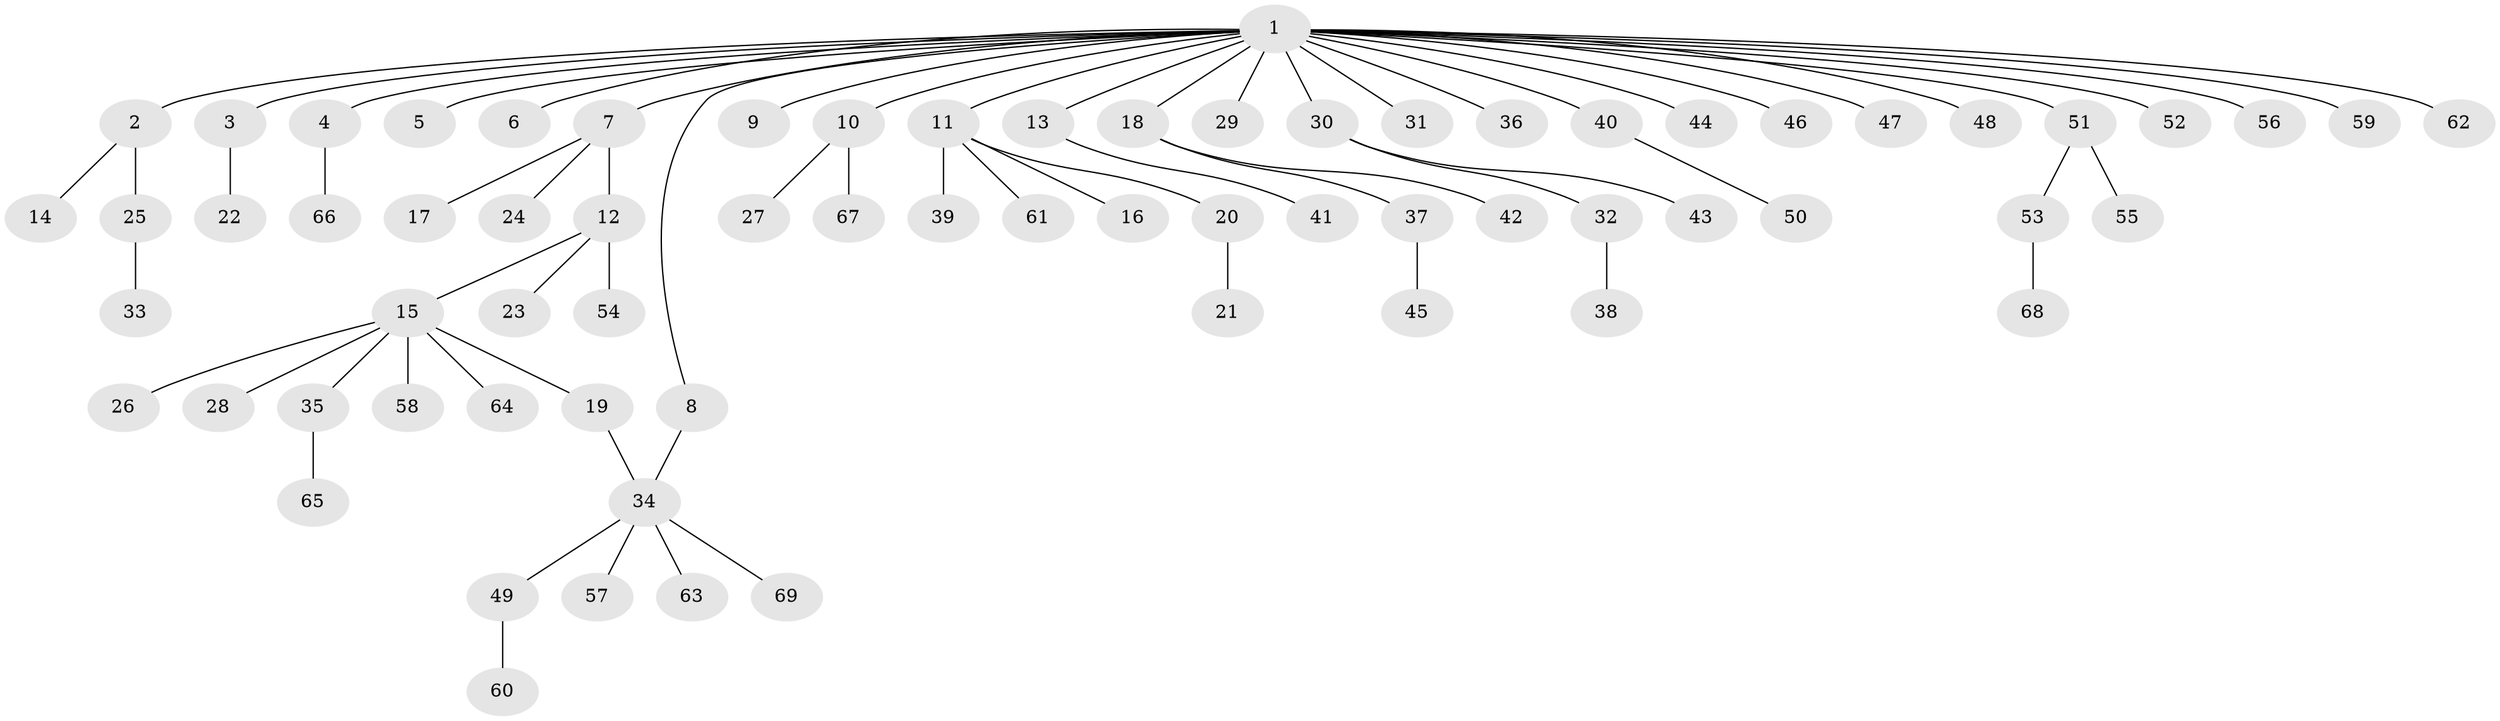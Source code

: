 // Generated by graph-tools (version 1.1) at 2025/35/03/09/25 02:35:50]
// undirected, 69 vertices, 69 edges
graph export_dot {
graph [start="1"]
  node [color=gray90,style=filled];
  1;
  2;
  3;
  4;
  5;
  6;
  7;
  8;
  9;
  10;
  11;
  12;
  13;
  14;
  15;
  16;
  17;
  18;
  19;
  20;
  21;
  22;
  23;
  24;
  25;
  26;
  27;
  28;
  29;
  30;
  31;
  32;
  33;
  34;
  35;
  36;
  37;
  38;
  39;
  40;
  41;
  42;
  43;
  44;
  45;
  46;
  47;
  48;
  49;
  50;
  51;
  52;
  53;
  54;
  55;
  56;
  57;
  58;
  59;
  60;
  61;
  62;
  63;
  64;
  65;
  66;
  67;
  68;
  69;
  1 -- 2;
  1 -- 3;
  1 -- 4;
  1 -- 5;
  1 -- 6;
  1 -- 7;
  1 -- 8;
  1 -- 9;
  1 -- 10;
  1 -- 11;
  1 -- 13;
  1 -- 18;
  1 -- 29;
  1 -- 30;
  1 -- 31;
  1 -- 36;
  1 -- 40;
  1 -- 44;
  1 -- 46;
  1 -- 47;
  1 -- 48;
  1 -- 51;
  1 -- 52;
  1 -- 56;
  1 -- 59;
  1 -- 62;
  2 -- 14;
  2 -- 25;
  3 -- 22;
  4 -- 66;
  7 -- 12;
  7 -- 17;
  7 -- 24;
  8 -- 34;
  10 -- 27;
  10 -- 67;
  11 -- 16;
  11 -- 20;
  11 -- 39;
  11 -- 61;
  12 -- 15;
  12 -- 23;
  12 -- 54;
  13 -- 41;
  15 -- 19;
  15 -- 26;
  15 -- 28;
  15 -- 35;
  15 -- 58;
  15 -- 64;
  18 -- 37;
  18 -- 42;
  19 -- 34;
  20 -- 21;
  25 -- 33;
  30 -- 32;
  30 -- 43;
  32 -- 38;
  34 -- 49;
  34 -- 57;
  34 -- 63;
  34 -- 69;
  35 -- 65;
  37 -- 45;
  40 -- 50;
  49 -- 60;
  51 -- 53;
  51 -- 55;
  53 -- 68;
}
